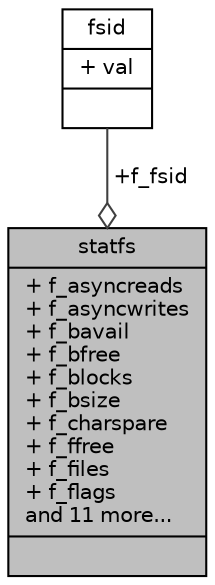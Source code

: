 digraph "statfs"
{
 // LATEX_PDF_SIZE
  edge [fontname="Helvetica",fontsize="10",labelfontname="Helvetica",labelfontsize="10"];
  node [fontname="Helvetica",fontsize="10",shape=record];
  Node1 [label="{statfs\n|+ f_asyncreads\l+ f_asyncwrites\l+ f_bavail\l+ f_bfree\l+ f_blocks\l+ f_bsize\l+ f_charspare\l+ f_ffree\l+ f_files\l+ f_flags\land 11 more...\l|}",height=0.2,width=0.4,color="black", fillcolor="grey75", style="filled", fontcolor="black",tooltip=" "];
  Node2 -> Node1 [color="grey25",fontsize="10",style="solid",label=" +f_fsid" ,arrowhead="odiamond",fontname="Helvetica"];
  Node2 [label="{fsid\n|+ val\l|}",height=0.2,width=0.4,color="black", fillcolor="white", style="filled",URL="$structfsid.html",tooltip=" "];
}
